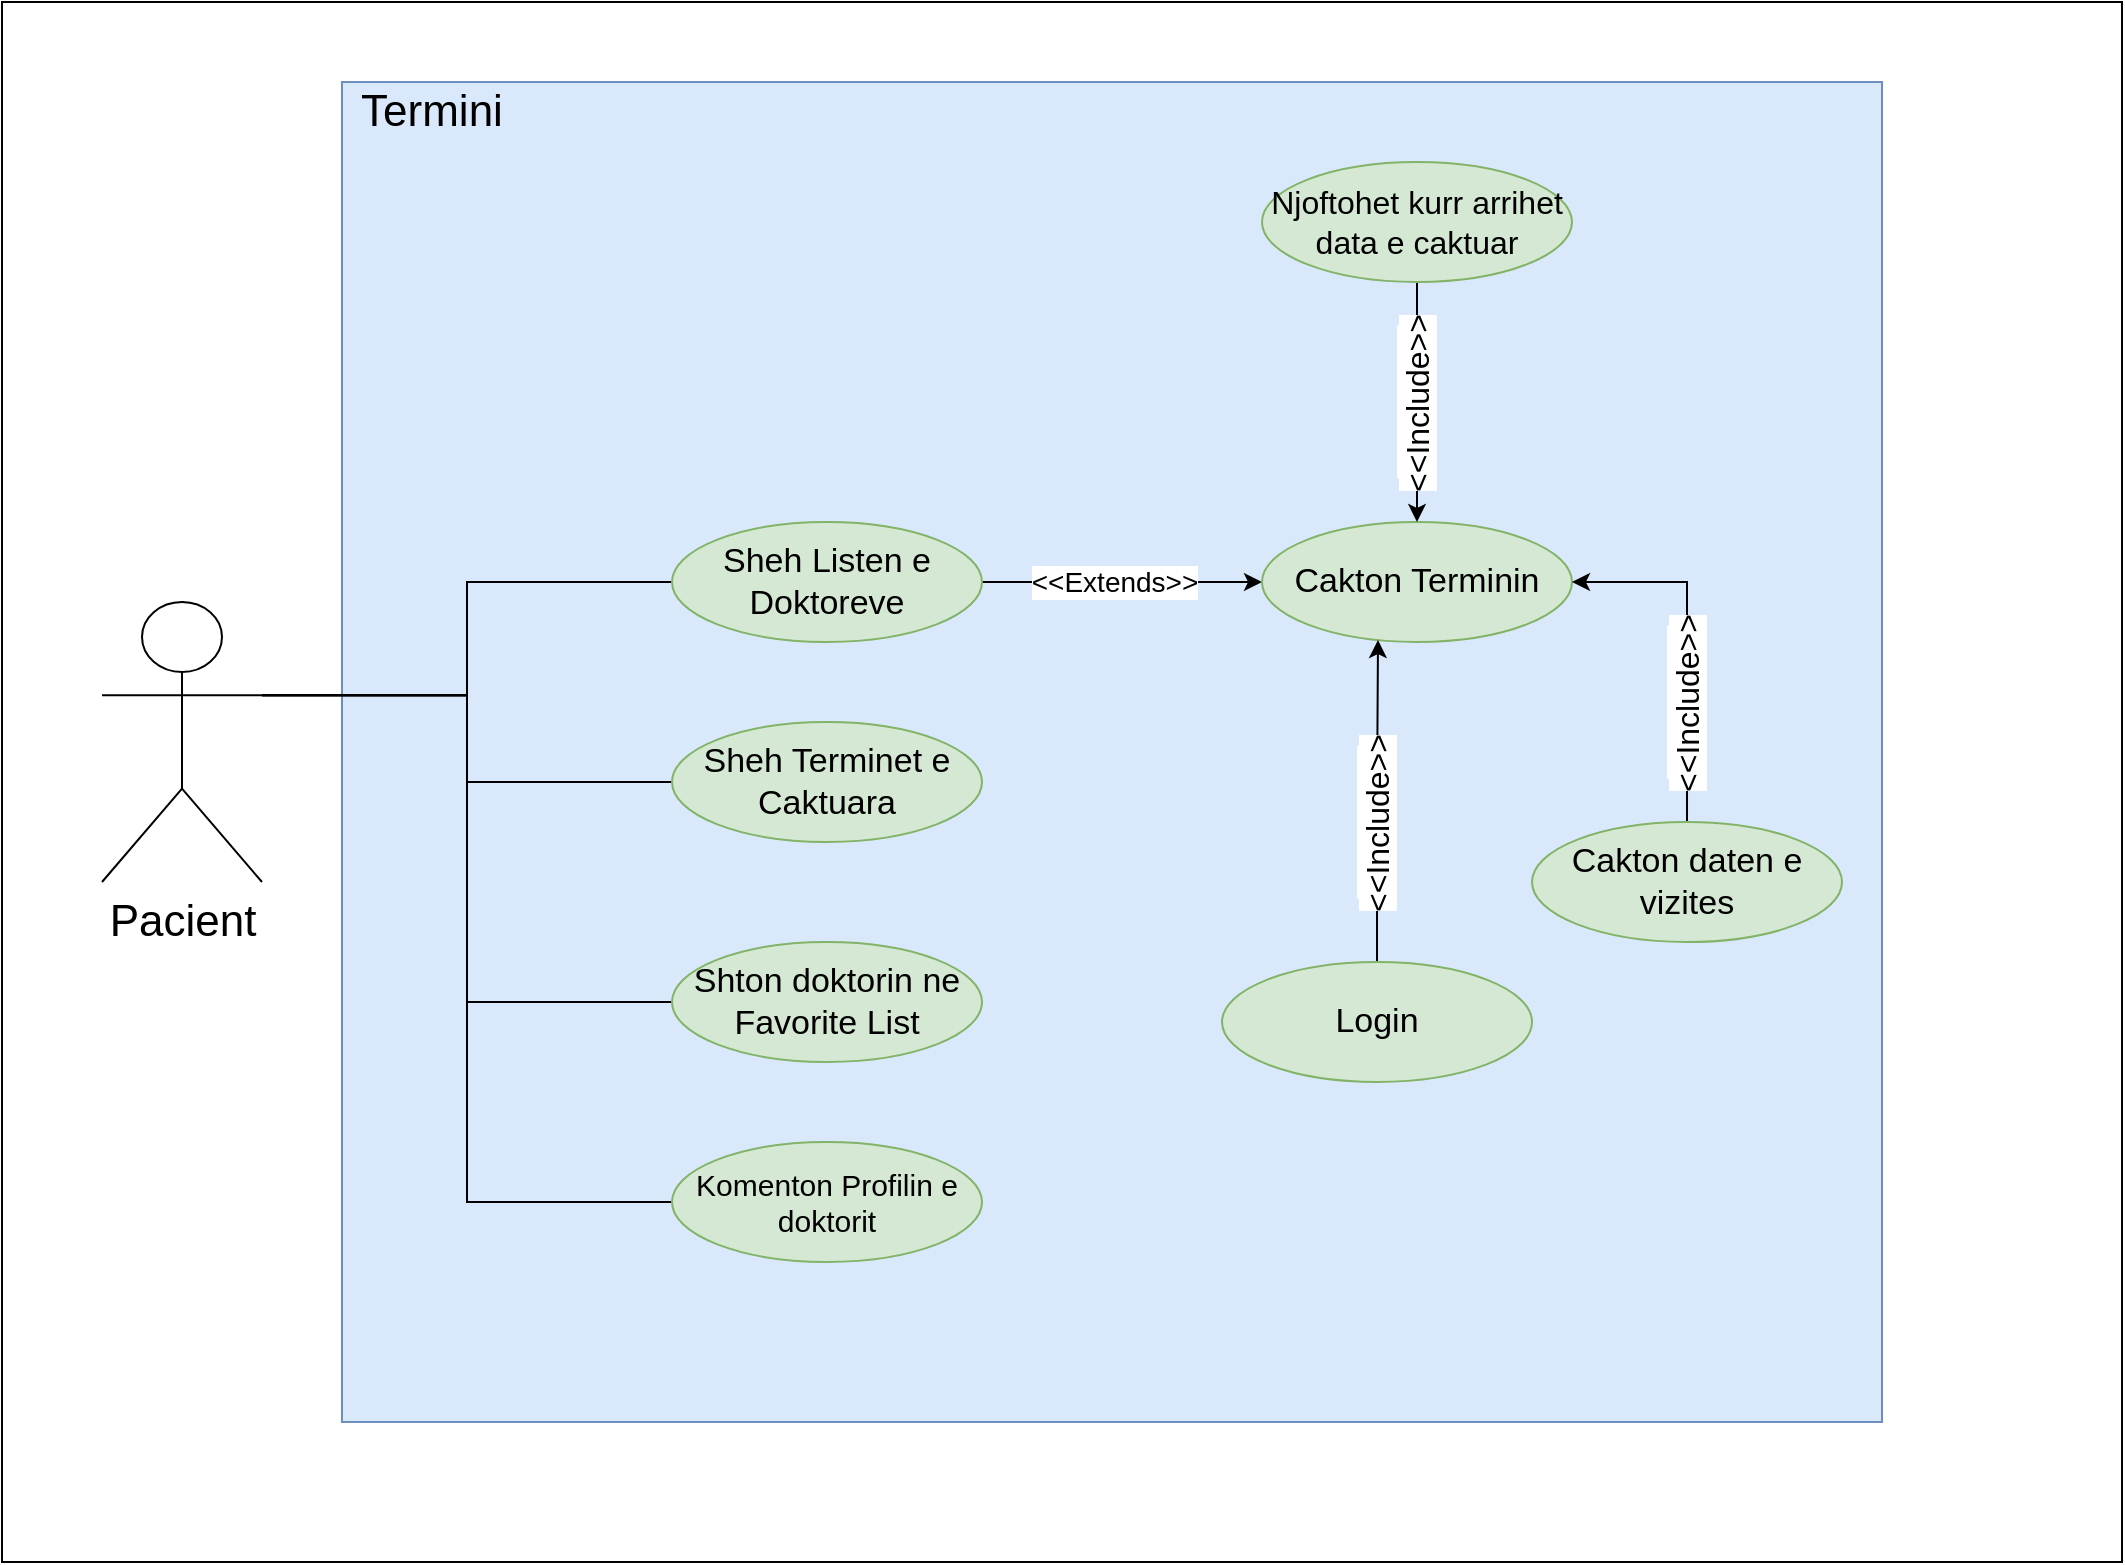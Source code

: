 <mxfile version="14.8.0" type="device" pages="3"><diagram id="8hxVFWlaMebTCaPGCxQA" name="UseCase-Termini"><mxGraphModel dx="2333" dy="1933" grid="1" gridSize="10" guides="1" tooltips="1" connect="1" arrows="1" fold="1" page="1" pageScale="1" pageWidth="850" pageHeight="1100" math="0" shadow="0"><root><mxCell id="0"/><mxCell id="1" parent="0"/><mxCell id="B6iT8D3xQpFcRwdyL4w1-33" value="" style="whiteSpace=wrap;html=1;labelBackgroundColor=#ffffff;fontSize=22;fillColor=#ffffff;verticalAlign=middle;" parent="1" vertex="1"><mxGeometry x="-10" y="-80" width="1060" height="780" as="geometry"/></mxCell><mxCell id="B6iT8D3xQpFcRwdyL4w1-1" value="" style="whiteSpace=wrap;html=1;verticalAlign=middle;fillColor=#dae8fc;strokeColor=#6c8ebf;" parent="1" vertex="1"><mxGeometry x="160" y="-40" width="770" height="670" as="geometry"/></mxCell><mxCell id="B6iT8D3xQpFcRwdyL4w1-2" value="Termini" style="text;html=1;strokeColor=none;fillColor=none;align=center;verticalAlign=middle;whiteSpace=wrap;rounded=0;fontSize=22;" parent="1" vertex="1"><mxGeometry x="160" y="-40" width="90" height="30" as="geometry"/></mxCell><mxCell id="B6iT8D3xQpFcRwdyL4w1-5" style="edgeStyle=orthogonalEdgeStyle;rounded=0;orthogonalLoop=1;jettySize=auto;html=1;entryX=0;entryY=0.5;entryDx=0;entryDy=0;fontSize=22;endArrow=none;endFill=0;exitX=1;exitY=0.333;exitDx=0;exitDy=0;exitPerimeter=0;" parent="1" source="B6iT8D3xQpFcRwdyL4w1-3" target="B6iT8D3xQpFcRwdyL4w1-4" edge="1"><mxGeometry relative="1" as="geometry"/></mxCell><mxCell id="B6iT8D3xQpFcRwdyL4w1-13" style="edgeStyle=orthogonalEdgeStyle;rounded=0;orthogonalLoop=1;jettySize=auto;html=1;fontSize=14;endArrow=none;endFill=0;exitX=1;exitY=0.333;exitDx=0;exitDy=0;exitPerimeter=0;" parent="1" source="B6iT8D3xQpFcRwdyL4w1-3" target="B6iT8D3xQpFcRwdyL4w1-12" edge="1"><mxGeometry relative="1" as="geometry"/></mxCell><mxCell id="B6iT8D3xQpFcRwdyL4w1-15" style="edgeStyle=orthogonalEdgeStyle;rounded=0;orthogonalLoop=1;jettySize=auto;html=1;entryX=0;entryY=0.5;entryDx=0;entryDy=0;fontSize=14;endArrow=none;endFill=0;exitX=1;exitY=0.333;exitDx=0;exitDy=0;exitPerimeter=0;" parent="1" source="B6iT8D3xQpFcRwdyL4w1-3" target="B6iT8D3xQpFcRwdyL4w1-14" edge="1"><mxGeometry relative="1" as="geometry"/></mxCell><mxCell id="B6iT8D3xQpFcRwdyL4w1-3" value="Pacient" style="shape=umlActor;verticalLabelPosition=bottom;verticalAlign=top;html=1;outlineConnect=0;fontSize=22;" parent="1" vertex="1"><mxGeometry x="40" y="220" width="80" height="140" as="geometry"/></mxCell><mxCell id="B6iT8D3xQpFcRwdyL4w1-7" style="edgeStyle=orthogonalEdgeStyle;rounded=0;orthogonalLoop=1;jettySize=auto;html=1;entryX=0;entryY=0.5;entryDx=0;entryDy=0;fontSize=17;endArrow=classic;endFill=1;startArrow=none;exitX=1;exitY=0.5;exitDx=0;exitDy=0;" parent="1" source="B6iT8D3xQpFcRwdyL4w1-4" target="B6iT8D3xQpFcRwdyL4w1-6" edge="1"><mxGeometry relative="1" as="geometry"><mxPoint x="580" y="210.0" as="sourcePoint"/><Array as="points"><mxPoint x="620" y="210"/></Array></mxGeometry></mxCell><mxCell id="B6iT8D3xQpFcRwdyL4w1-11" value="&amp;lt;&amp;lt;Extends&amp;gt;&amp;gt;" style="edgeLabel;html=1;align=center;verticalAlign=middle;resizable=0;points=[];fontSize=14;rotation=0;labelBackgroundColor=#ffffff;" parent="B6iT8D3xQpFcRwdyL4w1-7" vertex="1" connectable="0"><mxGeometry x="-0.494" relative="1" as="geometry"><mxPoint x="30" as="offset"/></mxGeometry></mxCell><mxCell id="B6iT8D3xQpFcRwdyL4w1-4" value="Sheh Listen e Doktoreve" style="ellipse;whiteSpace=wrap;html=1;fontSize=17;fillColor=#d5e8d4;strokeColor=#82b366;" parent="1" vertex="1"><mxGeometry x="325" y="180" width="155" height="60" as="geometry"/></mxCell><mxCell id="B6iT8D3xQpFcRwdyL4w1-6" value="Cakton Terminin" style="ellipse;whiteSpace=wrap;html=1;fontSize=17;fillColor=#d5e8d4;strokeColor=#82b366;" parent="1" vertex="1"><mxGeometry x="620" y="180" width="155" height="60" as="geometry"/></mxCell><mxCell id="B6iT8D3xQpFcRwdyL4w1-12" value="Sheh Terminet e Caktuara" style="ellipse;whiteSpace=wrap;html=1;fontSize=17;fillColor=#d5e8d4;strokeColor=#82b366;" parent="1" vertex="1"><mxGeometry x="325" y="280" width="155" height="60" as="geometry"/></mxCell><mxCell id="B6iT8D3xQpFcRwdyL4w1-14" value="Shton doktorin ne Favorite List" style="ellipse;whiteSpace=wrap;html=1;fontSize=17;fillColor=#d5e8d4;strokeColor=#82b366;" parent="1" vertex="1"><mxGeometry x="325" y="390" width="155" height="60" as="geometry"/></mxCell><mxCell id="B6iT8D3xQpFcRwdyL4w1-17" style="edgeStyle=orthogonalEdgeStyle;rounded=0;orthogonalLoop=1;jettySize=auto;html=1;entryX=1;entryY=0.333;entryDx=0;entryDy=0;entryPerimeter=0;fontSize=14;endArrow=none;endFill=0;" parent="1" source="B6iT8D3xQpFcRwdyL4w1-16" target="B6iT8D3xQpFcRwdyL4w1-3" edge="1"><mxGeometry relative="1" as="geometry"/></mxCell><mxCell id="B6iT8D3xQpFcRwdyL4w1-16" value="Komenton Profilin e doktorit" style="ellipse;whiteSpace=wrap;html=1;fontSize=15;fillColor=#d5e8d4;strokeColor=#82b366;" parent="1" vertex="1"><mxGeometry x="325" y="490" width="155" height="60" as="geometry"/></mxCell><mxCell id="B6iT8D3xQpFcRwdyL4w1-20" style="edgeStyle=orthogonalEdgeStyle;rounded=0;orthogonalLoop=1;jettySize=auto;html=1;fontSize=15;endArrow=classic;endFill=1;" parent="1" source="B6iT8D3xQpFcRwdyL4w1-19" target="B6iT8D3xQpFcRwdyL4w1-6" edge="1"><mxGeometry relative="1" as="geometry"><Array as="points"><mxPoint x="678" y="320"/><mxPoint x="678" y="320"/></Array></mxGeometry></mxCell><mxCell id="B6iT8D3xQpFcRwdyL4w1-19" value="Login" style="ellipse;whiteSpace=wrap;html=1;fontSize=17;fillColor=#d5e8d4;strokeColor=#82b366;" parent="1" vertex="1"><mxGeometry x="600.01" y="400" width="155" height="60" as="geometry"/></mxCell><mxCell id="B6iT8D3xQpFcRwdyL4w1-23" value="&amp;lt;&amp;lt;Include&amp;gt;&amp;gt;" style="text;html=1;strokeColor=none;align=center;verticalAlign=middle;whiteSpace=wrap;rounded=0;fontSize=16;rotation=-90;fillColor=#ffffff;labelBackgroundColor=#ffffff;" parent="1" vertex="1"><mxGeometry x="639.27" y="320" width="76.48" height="20" as="geometry"/></mxCell><mxCell id="B6iT8D3xQpFcRwdyL4w1-25" style="edgeStyle=orthogonalEdgeStyle;rounded=0;orthogonalLoop=1;jettySize=auto;html=1;entryX=1;entryY=0.5;entryDx=0;entryDy=0;fontSize=16;endArrow=classic;endFill=1;" parent="1" source="B6iT8D3xQpFcRwdyL4w1-24" target="B6iT8D3xQpFcRwdyL4w1-6" edge="1"><mxGeometry relative="1" as="geometry"/></mxCell><mxCell id="B6iT8D3xQpFcRwdyL4w1-24" value="Cakton daten e vizites" style="ellipse;whiteSpace=wrap;html=1;fontSize=17;fillColor=#d5e8d4;strokeColor=#82b366;" parent="1" vertex="1"><mxGeometry x="755.01" y="330" width="155" height="60" as="geometry"/></mxCell><mxCell id="B6iT8D3xQpFcRwdyL4w1-27" value="&amp;lt;&amp;lt;Include&amp;gt;&amp;gt;" style="text;html=1;strokeColor=none;align=center;verticalAlign=middle;whiteSpace=wrap;rounded=0;fontSize=16;rotation=-90;fillColor=#ffffff;labelBackgroundColor=#ffffff;" parent="1" vertex="1"><mxGeometry x="794.27" y="260" width="76.48" height="20" as="geometry"/></mxCell><mxCell id="B6iT8D3xQpFcRwdyL4w1-30" style="edgeStyle=orthogonalEdgeStyle;rounded=0;orthogonalLoop=1;jettySize=auto;html=1;entryX=0.5;entryY=0;entryDx=0;entryDy=0;fontSize=16;endArrow=classic;endFill=1;" parent="1" source="B6iT8D3xQpFcRwdyL4w1-29" target="B6iT8D3xQpFcRwdyL4w1-6" edge="1"><mxGeometry relative="1" as="geometry"/></mxCell><mxCell id="B6iT8D3xQpFcRwdyL4w1-29" value="Njoftohet kurr arrihet data e caktuar" style="ellipse;whiteSpace=wrap;html=1;fontSize=16;fillColor=#d5e8d4;strokeColor=#82b366;" parent="1" vertex="1"><mxGeometry x="620" width="155" height="60" as="geometry"/></mxCell><mxCell id="B6iT8D3xQpFcRwdyL4w1-31" value="&amp;lt;&amp;lt;Include&amp;gt;&amp;gt;" style="text;html=1;strokeColor=none;align=center;verticalAlign=middle;whiteSpace=wrap;rounded=0;fontSize=16;rotation=-90;fillColor=#ffffff;labelBackgroundColor=#ffffff;" parent="1" vertex="1"><mxGeometry x="659.26" y="110" width="76.48" height="20" as="geometry"/></mxCell></root></mxGraphModel></diagram><diagram id="3tvbbCadYlC9DdLFeTG0" name="UseCase-Schedul"><mxGraphModel dx="2926" dy="2266" grid="1" gridSize="10" guides="1" tooltips="1" connect="1" arrows="1" fold="1" page="1" pageScale="1" pageWidth="850" pageHeight="1100" math="0" shadow="0"><root><mxCell id="75Y7pHv2U5rhj9OF_PrO-0"/><mxCell id="75Y7pHv2U5rhj9OF_PrO-1" parent="75Y7pHv2U5rhj9OF_PrO-0"/><mxCell id="kRHk_QgcYiKZjL8reYKf-0" value="" style="whiteSpace=wrap;html=1;labelBackgroundColor=#ffffff;fontSize=22;fillColor=#ffffff;verticalAlign=middle;" vertex="1" parent="75Y7pHv2U5rhj9OF_PrO-1"><mxGeometry x="-10" y="-90" width="1060" height="1040" as="geometry"/></mxCell><mxCell id="kRHk_QgcYiKZjL8reYKf-1" value="" style="whiteSpace=wrap;html=1;verticalAlign=middle;fillColor=#dae8fc;strokeColor=#6c8ebf;" vertex="1" parent="75Y7pHv2U5rhj9OF_PrO-1"><mxGeometry x="135" y="-25" width="770" height="935" as="geometry"/></mxCell><mxCell id="c5rZts4231MA0VsWlgu--6" style="edgeStyle=orthogonalEdgeStyle;rounded=0;orthogonalLoop=1;jettySize=auto;html=1;exitX=1;exitY=0.333;exitDx=0;exitDy=0;exitPerimeter=0;fontSize=23;endArrow=none;endFill=0;" edge="1" parent="75Y7pHv2U5rhj9OF_PrO-1" source="kRHk_QgcYiKZjL8reYKf-2" target="c5rZts4231MA0VsWlgu--5"><mxGeometry relative="1" as="geometry"><Array as="points"><mxPoint x="190" y="287"/><mxPoint x="190" y="287"/></Array></mxGeometry></mxCell><mxCell id="2jF07749rDZ-EkwTO9Wu-4" style="edgeStyle=orthogonalEdgeStyle;rounded=0;orthogonalLoop=1;jettySize=auto;html=1;exitX=1;exitY=0.333;exitDx=0;exitDy=0;exitPerimeter=0;entryX=0;entryY=0.5;entryDx=0;entryDy=0;fontSize=18;startArrow=none;startFill=0;endArrow=none;endFill=0;" edge="1" parent="75Y7pHv2U5rhj9OF_PrO-1" source="kRHk_QgcYiKZjL8reYKf-2" target="2jF07749rDZ-EkwTO9Wu-2"><mxGeometry relative="1" as="geometry"/></mxCell><mxCell id="2jF07749rDZ-EkwTO9Wu-16" style="edgeStyle=orthogonalEdgeStyle;rounded=0;orthogonalLoop=1;jettySize=auto;html=1;exitX=1;exitY=0.333;exitDx=0;exitDy=0;exitPerimeter=0;entryX=0;entryY=0.5;entryDx=0;entryDy=0;fontSize=18;startArrow=none;startFill=0;endArrow=none;endFill=0;" edge="1" parent="75Y7pHv2U5rhj9OF_PrO-1" source="kRHk_QgcYiKZjL8reYKf-2" target="2jF07749rDZ-EkwTO9Wu-15"><mxGeometry relative="1" as="geometry"/></mxCell><mxCell id="kRHk_QgcYiKZjL8reYKf-2" value="Doktori" style="shape=umlActor;verticalLabelPosition=bottom;verticalAlign=top;html=1;outlineConnect=0;fontSize=23;" vertex="1" parent="75Y7pHv2U5rhj9OF_PrO-1"><mxGeometry x="30" y="240" width="80" height="140" as="geometry"/></mxCell><mxCell id="kRHk_QgcYiKZjL8reYKf-3" value="Menagjimi i sloteve dhe profilit" style="text;html=1;strokeColor=none;fillColor=none;align=center;verticalAlign=middle;whiteSpace=wrap;rounded=0;fontSize=23;" vertex="1" parent="75Y7pHv2U5rhj9OF_PrO-1"><mxGeometry x="147.5" y="-10" width="340" height="20" as="geometry"/></mxCell><mxCell id="c5rZts4231MA0VsWlgu--0" value="Definon specialitetet" style="ellipse;whiteSpace=wrap;html=1;fontSize=15;fillColor=#d5e8d4;strokeColor=#82b366;" vertex="1" parent="75Y7pHv2U5rhj9OF_PrO-1"><mxGeometry x="230" y="110" width="155" height="60" as="geometry"/></mxCell><mxCell id="2jF07749rDZ-EkwTO9Wu-13" style="edgeStyle=orthogonalEdgeStyle;rounded=0;orthogonalLoop=1;jettySize=auto;html=1;exitX=0;exitY=0.333;exitDx=0;exitDy=0;exitPerimeter=0;entryX=1;entryY=0.5;entryDx=0;entryDy=0;fontSize=18;startArrow=none;startFill=0;endArrow=none;endFill=0;" edge="1" parent="75Y7pHv2U5rhj9OF_PrO-1" source="c5rZts4231MA0VsWlgu--1" target="2jF07749rDZ-EkwTO9Wu-11"><mxGeometry relative="1" as="geometry"><Array as="points"><mxPoint x="775" y="282"/></Array></mxGeometry></mxCell><mxCell id="2jF07749rDZ-EkwTO9Wu-14" style="edgeStyle=orthogonalEdgeStyle;rounded=0;orthogonalLoop=1;jettySize=auto;html=1;exitX=0;exitY=0.333;exitDx=0;exitDy=0;exitPerimeter=0;entryX=1;entryY=0.5;entryDx=0;entryDy=0;fontSize=18;startArrow=none;startFill=0;endArrow=none;endFill=0;" edge="1" parent="75Y7pHv2U5rhj9OF_PrO-1" source="c5rZts4231MA0VsWlgu--1" target="2jF07749rDZ-EkwTO9Wu-10"><mxGeometry relative="1" as="geometry"/></mxCell><mxCell id="c5rZts4231MA0VsWlgu--1" value="Admini" style="shape=umlActor;verticalLabelPosition=bottom;verticalAlign=top;html=1;outlineConnect=0;fontSize=23;" vertex="1" parent="75Y7pHv2U5rhj9OF_PrO-1"><mxGeometry x="920" y="235" width="80" height="140" as="geometry"/></mxCell><mxCell id="c5rZts4231MA0VsWlgu--3" value="Definon sherbimet" style="ellipse;whiteSpace=wrap;html=1;fontSize=15;fillColor=#d5e8d4;strokeColor=#82b366;" vertex="1" parent="75Y7pHv2U5rhj9OF_PrO-1"><mxGeometry x="410" y="100" width="155" height="60" as="geometry"/></mxCell><mxCell id="c5rZts4231MA0VsWlgu--7" value="&amp;lt;&amp;lt;Include&amp;gt;&amp;gt;" style="edgeStyle=orthogonalEdgeStyle;rounded=0;orthogonalLoop=1;jettySize=auto;html=1;fontSize=19;endArrow=none;endFill=0;startArrow=classic;startFill=1;textDirection=ltr;" edge="1" parent="75Y7pHv2U5rhj9OF_PrO-1" source="c5rZts4231MA0VsWlgu--5" target="c5rZts4231MA0VsWlgu--0"><mxGeometry relative="1" as="geometry"/></mxCell><mxCell id="c5rZts4231MA0VsWlgu--8" value="&amp;lt;&amp;lt;Include&amp;gt;&amp;gt;" style="edgeStyle=orthogonalEdgeStyle;rounded=0;orthogonalLoop=1;jettySize=auto;html=1;fontSize=18;endArrow=none;endFill=0;startArrow=classic;startFill=1;" edge="1" parent="75Y7pHv2U5rhj9OF_PrO-1" source="c5rZts4231MA0VsWlgu--5" target="c5rZts4231MA0VsWlgu--3"><mxGeometry relative="1" as="geometry"/></mxCell><mxCell id="c5rZts4231MA0VsWlgu--5" value="Definon orarin" style="ellipse;whiteSpace=wrap;html=1;fontSize=15;fillColor=#d5e8d4;strokeColor=#82b366;" vertex="1" parent="75Y7pHv2U5rhj9OF_PrO-1"><mxGeometry x="230" y="250" width="155" height="60" as="geometry"/></mxCell><mxCell id="2jF07749rDZ-EkwTO9Wu-1" value="&amp;lt;&amp;lt;Include&amp;gt;&amp;gt;" style="edgeStyle=orthogonalEdgeStyle;rounded=0;orthogonalLoop=1;jettySize=auto;html=1;entryX=0.5;entryY=1;entryDx=0;entryDy=0;fontSize=18;startArrow=none;startFill=0;endArrow=classic;endFill=1;" edge="1" parent="75Y7pHv2U5rhj9OF_PrO-1" source="2jF07749rDZ-EkwTO9Wu-0" target="c5rZts4231MA0VsWlgu--5"><mxGeometry relative="1" as="geometry"/></mxCell><mxCell id="2jF07749rDZ-EkwTO9Wu-3" value="&amp;lt;&amp;lt;Include&amp;gt;&amp;gt;" style="edgeStyle=orthogonalEdgeStyle;rounded=0;orthogonalLoop=1;jettySize=auto;html=1;entryX=1;entryY=0.5;entryDx=0;entryDy=0;fontSize=18;startArrow=none;startFill=0;endArrow=classic;endFill=1;exitX=0.5;exitY=1;exitDx=0;exitDy=0;" edge="1" parent="75Y7pHv2U5rhj9OF_PrO-1" source="2jF07749rDZ-EkwTO9Wu-0" target="2jF07749rDZ-EkwTO9Wu-2"><mxGeometry relative="1" as="geometry"/></mxCell><mxCell id="2jF07749rDZ-EkwTO9Wu-0" value="Login" style="ellipse;whiteSpace=wrap;html=1;fontSize=15;fillColor=#d5e8d4;strokeColor=#82b366;" vertex="1" parent="75Y7pHv2U5rhj9OF_PrO-1"><mxGeometry x="440" y="330" width="155" height="60" as="geometry"/></mxCell><mxCell id="2jF07749rDZ-EkwTO9Wu-6" value="&amp;lt;Extends&amp;gt;&amp;gt;" style="edgeStyle=orthogonalEdgeStyle;rounded=0;orthogonalLoop=1;jettySize=auto;html=1;entryX=0;entryY=0.5;entryDx=0;entryDy=0;fontSize=18;startArrow=none;startFill=0;endArrow=classic;endFill=1;" edge="1" parent="75Y7pHv2U5rhj9OF_PrO-1" source="2jF07749rDZ-EkwTO9Wu-2" target="2jF07749rDZ-EkwTO9Wu-5"><mxGeometry relative="1" as="geometry"><Array as="points"><mxPoint x="317" y="510"/><mxPoint x="405" y="510"/><mxPoint x="405" y="560"/></Array></mxGeometry></mxCell><mxCell id="2jF07749rDZ-EkwTO9Wu-2" value="Sheh vlerismet" style="ellipse;whiteSpace=wrap;html=1;fontSize=15;fillColor=#d5e8d4;strokeColor=#82b366;" vertex="1" parent="75Y7pHv2U5rhj9OF_PrO-1"><mxGeometry x="240" y="430" width="155" height="60" as="geometry"/></mxCell><mxCell id="2jF07749rDZ-EkwTO9Wu-5" value="Fshin vlersimin(Komentin)" style="ellipse;whiteSpace=wrap;html=1;fontSize=15;fillColor=#d5e8d4;strokeColor=#82b366;" vertex="1" parent="75Y7pHv2U5rhj9OF_PrO-1"><mxGeometry x="425" y="530" width="155" height="60" as="geometry"/></mxCell><mxCell id="2jF07749rDZ-EkwTO9Wu-8" value="&amp;lt;&amp;lt;Include&amp;gt;&amp;gt;" style="edgeStyle=orthogonalEdgeStyle;rounded=0;orthogonalLoop=1;jettySize=auto;html=1;entryX=1;entryY=0.5;entryDx=0;entryDy=0;fontSize=18;startArrow=none;startFill=0;endArrow=classic;endFill=1;" edge="1" parent="75Y7pHv2U5rhj9OF_PrO-1" source="2jF07749rDZ-EkwTO9Wu-7" target="2jF07749rDZ-EkwTO9Wu-5"><mxGeometry relative="1" as="geometry"><Array as="points"><mxPoint x="670" y="560"/></Array></mxGeometry></mxCell><mxCell id="2jF07749rDZ-EkwTO9Wu-9" style="edgeStyle=orthogonalEdgeStyle;rounded=0;orthogonalLoop=1;jettySize=auto;html=1;entryX=0;entryY=0.333;entryDx=0;entryDy=0;entryPerimeter=0;fontSize=18;startArrow=none;startFill=0;endArrow=none;endFill=0;" edge="1" parent="75Y7pHv2U5rhj9OF_PrO-1" source="2jF07749rDZ-EkwTO9Wu-7" target="c5rZts4231MA0VsWlgu--1"><mxGeometry relative="1" as="geometry"/></mxCell><mxCell id="2jF07749rDZ-EkwTO9Wu-7" value="Konfirmon Fshirjen" style="ellipse;whiteSpace=wrap;html=1;fontSize=15;fillColor=#d5e8d4;strokeColor=#82b366;" vertex="1" parent="75Y7pHv2U5rhj9OF_PrO-1"><mxGeometry x="620" y="440" width="155" height="60" as="geometry"/></mxCell><mxCell id="2jF07749rDZ-EkwTO9Wu-10" value="Krijon specilizime" style="ellipse;whiteSpace=wrap;html=1;fontSize=15;fillColor=#d5e8d4;strokeColor=#82b366;" vertex="1" parent="75Y7pHv2U5rhj9OF_PrO-1"><mxGeometry x="620" y="130" width="155" height="60" as="geometry"/></mxCell><mxCell id="2jF07749rDZ-EkwTO9Wu-11" value="Kirjon sherbime" style="ellipse;whiteSpace=wrap;html=1;fontSize=15;fillColor=#d5e8d4;strokeColor=#82b366;" vertex="1" parent="75Y7pHv2U5rhj9OF_PrO-1"><mxGeometry x="620" y="250" width="155" height="60" as="geometry"/></mxCell><mxCell id="2jF07749rDZ-EkwTO9Wu-18" value="&amp;lt;&amp;lt;Extends&amp;gt;&amp;gt;" style="edgeStyle=orthogonalEdgeStyle;rounded=0;orthogonalLoop=1;jettySize=auto;html=1;entryX=0;entryY=0.5;entryDx=0;entryDy=0;fontSize=18;startArrow=none;startFill=0;endArrow=classic;endFill=1;" edge="1" parent="75Y7pHv2U5rhj9OF_PrO-1" source="2jF07749rDZ-EkwTO9Wu-15" target="2jF07749rDZ-EkwTO9Wu-17"><mxGeometry relative="1" as="geometry"/></mxCell><mxCell id="2jF07749rDZ-EkwTO9Wu-15" value="Sheh Terminet" style="ellipse;whiteSpace=wrap;html=1;fontSize=15;fillColor=#d5e8d4;strokeColor=#82b366;" vertex="1" parent="75Y7pHv2U5rhj9OF_PrO-1"><mxGeometry x="240" y="620" width="155" height="60" as="geometry"/></mxCell><mxCell id="2jF07749rDZ-EkwTO9Wu-17" value="Anulon terminin" style="ellipse;whiteSpace=wrap;html=1;fontSize=15;fillColor=#d5e8d4;strokeColor=#82b366;" vertex="1" parent="75Y7pHv2U5rhj9OF_PrO-1"><mxGeometry x="460" y="700" width="155" height="60" as="geometry"/></mxCell></root></mxGraphModel></diagram><diagram id="gbEV_hNkIzJuCmEbfr2e" name="UseCase-Vaksinimi"><mxGraphModel dx="4310" dy="1943" grid="1" gridSize="10" guides="1" tooltips="1" connect="1" arrows="1" fold="1" page="1" pageScale="1" pageWidth="850" pageHeight="1100" math="0" shadow="0"><root><mxCell id="VTp7jbHfINeekcKCOt3i-0"/><mxCell id="VTp7jbHfINeekcKCOt3i-1" parent="VTp7jbHfINeekcKCOt3i-0"/><mxCell id="gpx299Zh4UXDWE-Xjmei-0" value="" style="whiteSpace=wrap;html=1;labelBackgroundColor=#ffffff;fontSize=22;fillColor=#ffffff;verticalAlign=middle;" vertex="1" parent="VTp7jbHfINeekcKCOt3i-1"><mxGeometry x="-10" y="30" width="1070" height="750" as="geometry"/></mxCell><mxCell id="gpx299Zh4UXDWE-Xjmei-1" value="" style="whiteSpace=wrap;html=1;verticalAlign=middle;fillColor=#dae8fc;strokeColor=#6c8ebf;" vertex="1" parent="VTp7jbHfINeekcKCOt3i-1"><mxGeometry x="135" y="110" width="770" height="590" as="geometry"/></mxCell><mxCell id="wZJyM_yy7pNtf2eY2lX9-3" style="edgeStyle=orthogonalEdgeStyle;rounded=0;orthogonalLoop=1;jettySize=auto;html=1;exitX=1;exitY=0.333;exitDx=0;exitDy=0;exitPerimeter=0;entryX=0;entryY=0.5;entryDx=0;entryDy=0;fontSize=25;startArrow=none;startFill=0;endArrow=none;endFill=0;" edge="1" parent="VTp7jbHfINeekcKCOt3i-1" source="gpx299Zh4UXDWE-Xjmei-2" target="wZJyM_yy7pNtf2eY2lX9-0"><mxGeometry relative="1" as="geometry"><Array as="points"><mxPoint x="210" y="367"/><mxPoint x="210" y="330"/></Array></mxGeometry></mxCell><mxCell id="gpx299Zh4UXDWE-Xjmei-2" value="Pacienti" style="shape=umlActor;verticalLabelPosition=bottom;verticalAlign=top;html=1;outlineConnect=0;fontSize=25;" vertex="1" parent="VTp7jbHfINeekcKCOt3i-1"><mxGeometry x="20" y="310" width="90" height="170" as="geometry"/></mxCell><mxCell id="wZJyM_yy7pNtf2eY2lX9-4" style="edgeStyle=orthogonalEdgeStyle;rounded=0;orthogonalLoop=1;jettySize=auto;html=1;exitX=0;exitY=0.333;exitDx=0;exitDy=0;exitPerimeter=0;entryX=1;entryY=0.5;entryDx=0;entryDy=0;fontSize=25;startArrow=none;startFill=0;endArrow=none;endFill=0;" edge="1" parent="VTp7jbHfINeekcKCOt3i-1" source="gpx299Zh4UXDWE-Xjmei-3" target="wZJyM_yy7pNtf2eY2lX9-1"><mxGeometry relative="1" as="geometry"/></mxCell><mxCell id="wZJyM_yy7pNtf2eY2lX9-6" style="edgeStyle=orthogonalEdgeStyle;rounded=0;orthogonalLoop=1;jettySize=auto;html=1;exitX=0;exitY=0.333;exitDx=0;exitDy=0;exitPerimeter=0;entryX=1;entryY=0.5;entryDx=0;entryDy=0;fontSize=25;startArrow=none;startFill=0;endArrow=none;endFill=0;" edge="1" parent="VTp7jbHfINeekcKCOt3i-1" source="gpx299Zh4UXDWE-Xjmei-3" target="wZJyM_yy7pNtf2eY2lX9-5"><mxGeometry relative="1" as="geometry"/></mxCell><mxCell id="gpx299Zh4UXDWE-Xjmei-3" value="Qendra&amp;nbsp;&lt;br&gt;Vaksinuese" style="shape=umlActor;verticalLabelPosition=bottom;verticalAlign=top;html=1;outlineConnect=0;fontSize=25;" vertex="1" parent="VTp7jbHfINeekcKCOt3i-1"><mxGeometry x="940" y="300" width="90" height="170" as="geometry"/></mxCell><mxCell id="wZJyM_yy7pNtf2eY2lX9-0" value="Aplikon Per Vaksin" style="ellipse;whiteSpace=wrap;html=1;fontSize=15;fillColor=#d5e8d4;strokeColor=#82b366;" vertex="1" parent="VTp7jbHfINeekcKCOt3i-1"><mxGeometry x="310" y="300" width="155" height="60" as="geometry"/></mxCell><mxCell id="wZJyM_yy7pNtf2eY2lX9-1" value="Ben kerkes per furnizim" style="ellipse;whiteSpace=wrap;html=1;fontSize=15;fillColor=#d5e8d4;strokeColor=#82b366;" vertex="1" parent="VTp7jbHfINeekcKCOt3i-1"><mxGeometry x="510" y="560" width="155" height="60" as="geometry"/></mxCell><mxCell id="wZJyM_yy7pNtf2eY2lX9-8" value="&amp;lt;&amp;lt;Include&amp;gt;&amp;gt;" style="edgeStyle=orthogonalEdgeStyle;rounded=0;orthogonalLoop=1;jettySize=auto;html=1;entryX=0.5;entryY=1;entryDx=0;entryDy=0;fontSize=25;startArrow=classic;startFill=1;endArrow=none;endFill=0;" edge="1" parent="VTp7jbHfINeekcKCOt3i-1" source="wZJyM_yy7pNtf2eY2lX9-5" target="wZJyM_yy7pNtf2eY2lX9-7"><mxGeometry relative="1" as="geometry"/></mxCell><mxCell id="wZJyM_yy7pNtf2eY2lX9-5" value="Aprovon aplikim" style="ellipse;whiteSpace=wrap;html=1;fontSize=15;fillColor=#d5e8d4;strokeColor=#82b366;" vertex="1" parent="VTp7jbHfINeekcKCOt3i-1"><mxGeometry x="510" y="450" width="155" height="60" as="geometry"/></mxCell><mxCell id="wZJyM_yy7pNtf2eY2lX9-7" value="Njofton aplikuesin" style="ellipse;whiteSpace=wrap;html=1;fontSize=15;fillColor=#d5e8d4;strokeColor=#82b366;" vertex="1" parent="VTp7jbHfINeekcKCOt3i-1"><mxGeometry x="510" y="310" width="155" height="60" as="geometry"/></mxCell><mxCell id="p83jruHbAmj7FK_x_6sZ-0" value="Vaksinimi" style="text;html=1;strokeColor=none;fillColor=none;align=center;verticalAlign=middle;whiteSpace=wrap;rounded=0;fontSize=31;" vertex="1" parent="VTp7jbHfINeekcKCOt3i-1"><mxGeometry x="135" y="120" width="140" height="20" as="geometry"/></mxCell></root></mxGraphModel></diagram></mxfile>